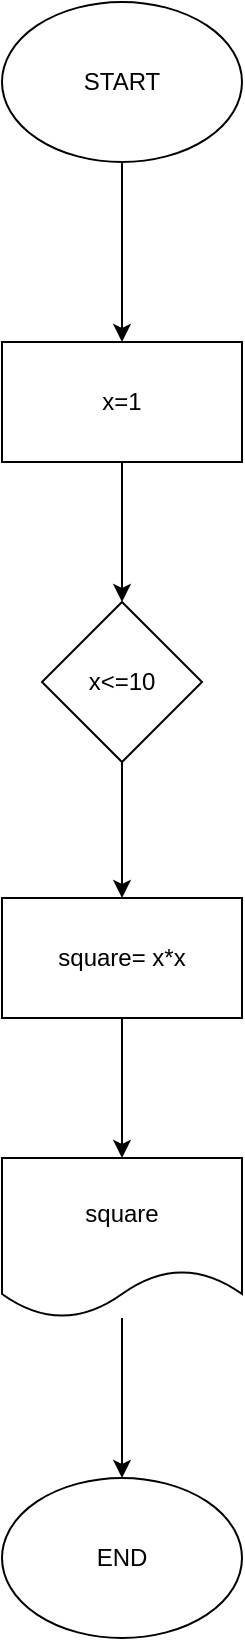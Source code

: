<mxfile version="13.9.9" type="device"><diagram id="b_QNVx2UsVSncQ4JE8Y4" name="Page-1"><mxGraphModel dx="1024" dy="592" grid="1" gridSize="10" guides="1" tooltips="1" connect="1" arrows="1" fold="1" page="1" pageScale="1" pageWidth="827" pageHeight="1169" math="0" shadow="0"><root><mxCell id="0"/><mxCell id="1" parent="0"/><mxCell id="Yzvf_lDGcENRz5QF_HoK-3" value="" style="edgeStyle=orthogonalEdgeStyle;rounded=0;orthogonalLoop=1;jettySize=auto;html=1;" edge="1" parent="1" source="Yzvf_lDGcENRz5QF_HoK-1" target="Yzvf_lDGcENRz5QF_HoK-2"><mxGeometry relative="1" as="geometry"/></mxCell><mxCell id="Yzvf_lDGcENRz5QF_HoK-1" value="START" style="ellipse;whiteSpace=wrap;html=1;" vertex="1" parent="1"><mxGeometry x="70" y="10" width="120" height="80" as="geometry"/></mxCell><mxCell id="Yzvf_lDGcENRz5QF_HoK-5" value="" style="edgeStyle=orthogonalEdgeStyle;rounded=0;orthogonalLoop=1;jettySize=auto;html=1;" edge="1" parent="1" source="Yzvf_lDGcENRz5QF_HoK-2" target="Yzvf_lDGcENRz5QF_HoK-4"><mxGeometry relative="1" as="geometry"/></mxCell><mxCell id="Yzvf_lDGcENRz5QF_HoK-2" value="x=1" style="whiteSpace=wrap;html=1;" vertex="1" parent="1"><mxGeometry x="70" y="180" width="120" height="60" as="geometry"/></mxCell><mxCell id="Yzvf_lDGcENRz5QF_HoK-7" value="" style="edgeStyle=orthogonalEdgeStyle;rounded=0;orthogonalLoop=1;jettySize=auto;html=1;" edge="1" parent="1" source="Yzvf_lDGcENRz5QF_HoK-4" target="Yzvf_lDGcENRz5QF_HoK-6"><mxGeometry relative="1" as="geometry"/></mxCell><mxCell id="Yzvf_lDGcENRz5QF_HoK-4" value="x&amp;lt;=10" style="rhombus;whiteSpace=wrap;html=1;" vertex="1" parent="1"><mxGeometry x="90" y="310" width="80" height="80" as="geometry"/></mxCell><mxCell id="Yzvf_lDGcENRz5QF_HoK-9" value="" style="edgeStyle=orthogonalEdgeStyle;rounded=0;orthogonalLoop=1;jettySize=auto;html=1;" edge="1" parent="1" source="Yzvf_lDGcENRz5QF_HoK-6" target="Yzvf_lDGcENRz5QF_HoK-8"><mxGeometry relative="1" as="geometry"/></mxCell><mxCell id="Yzvf_lDGcENRz5QF_HoK-6" value="square= x*x" style="whiteSpace=wrap;html=1;" vertex="1" parent="1"><mxGeometry x="70" y="458" width="120" height="60" as="geometry"/></mxCell><mxCell id="Yzvf_lDGcENRz5QF_HoK-11" value="" style="edgeStyle=orthogonalEdgeStyle;rounded=0;orthogonalLoop=1;jettySize=auto;html=1;" edge="1" parent="1" source="Yzvf_lDGcENRz5QF_HoK-8" target="Yzvf_lDGcENRz5QF_HoK-10"><mxGeometry relative="1" as="geometry"/></mxCell><mxCell id="Yzvf_lDGcENRz5QF_HoK-8" value="square" style="shape=document;whiteSpace=wrap;html=1;boundedLbl=1;" vertex="1" parent="1"><mxGeometry x="70" y="588" width="120" height="80" as="geometry"/></mxCell><mxCell id="Yzvf_lDGcENRz5QF_HoK-10" value="END" style="ellipse;whiteSpace=wrap;html=1;" vertex="1" parent="1"><mxGeometry x="70" y="748" width="120" height="80" as="geometry"/></mxCell></root></mxGraphModel></diagram></mxfile>